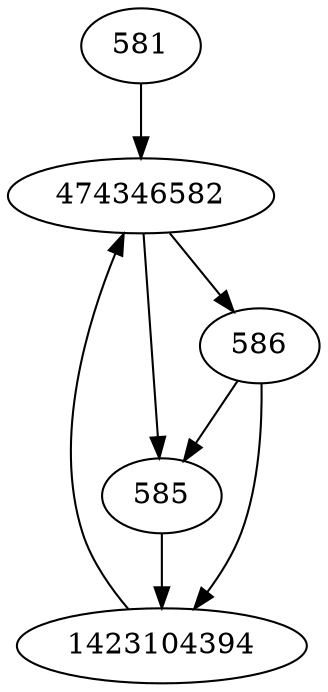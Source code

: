 strict digraph  {
581;
585;
1423104394;
586;
474346582;
581 -> 474346582;
585 -> 1423104394;
1423104394 -> 474346582;
586 -> 1423104394;
586 -> 585;
474346582 -> 585;
474346582 -> 586;
}
